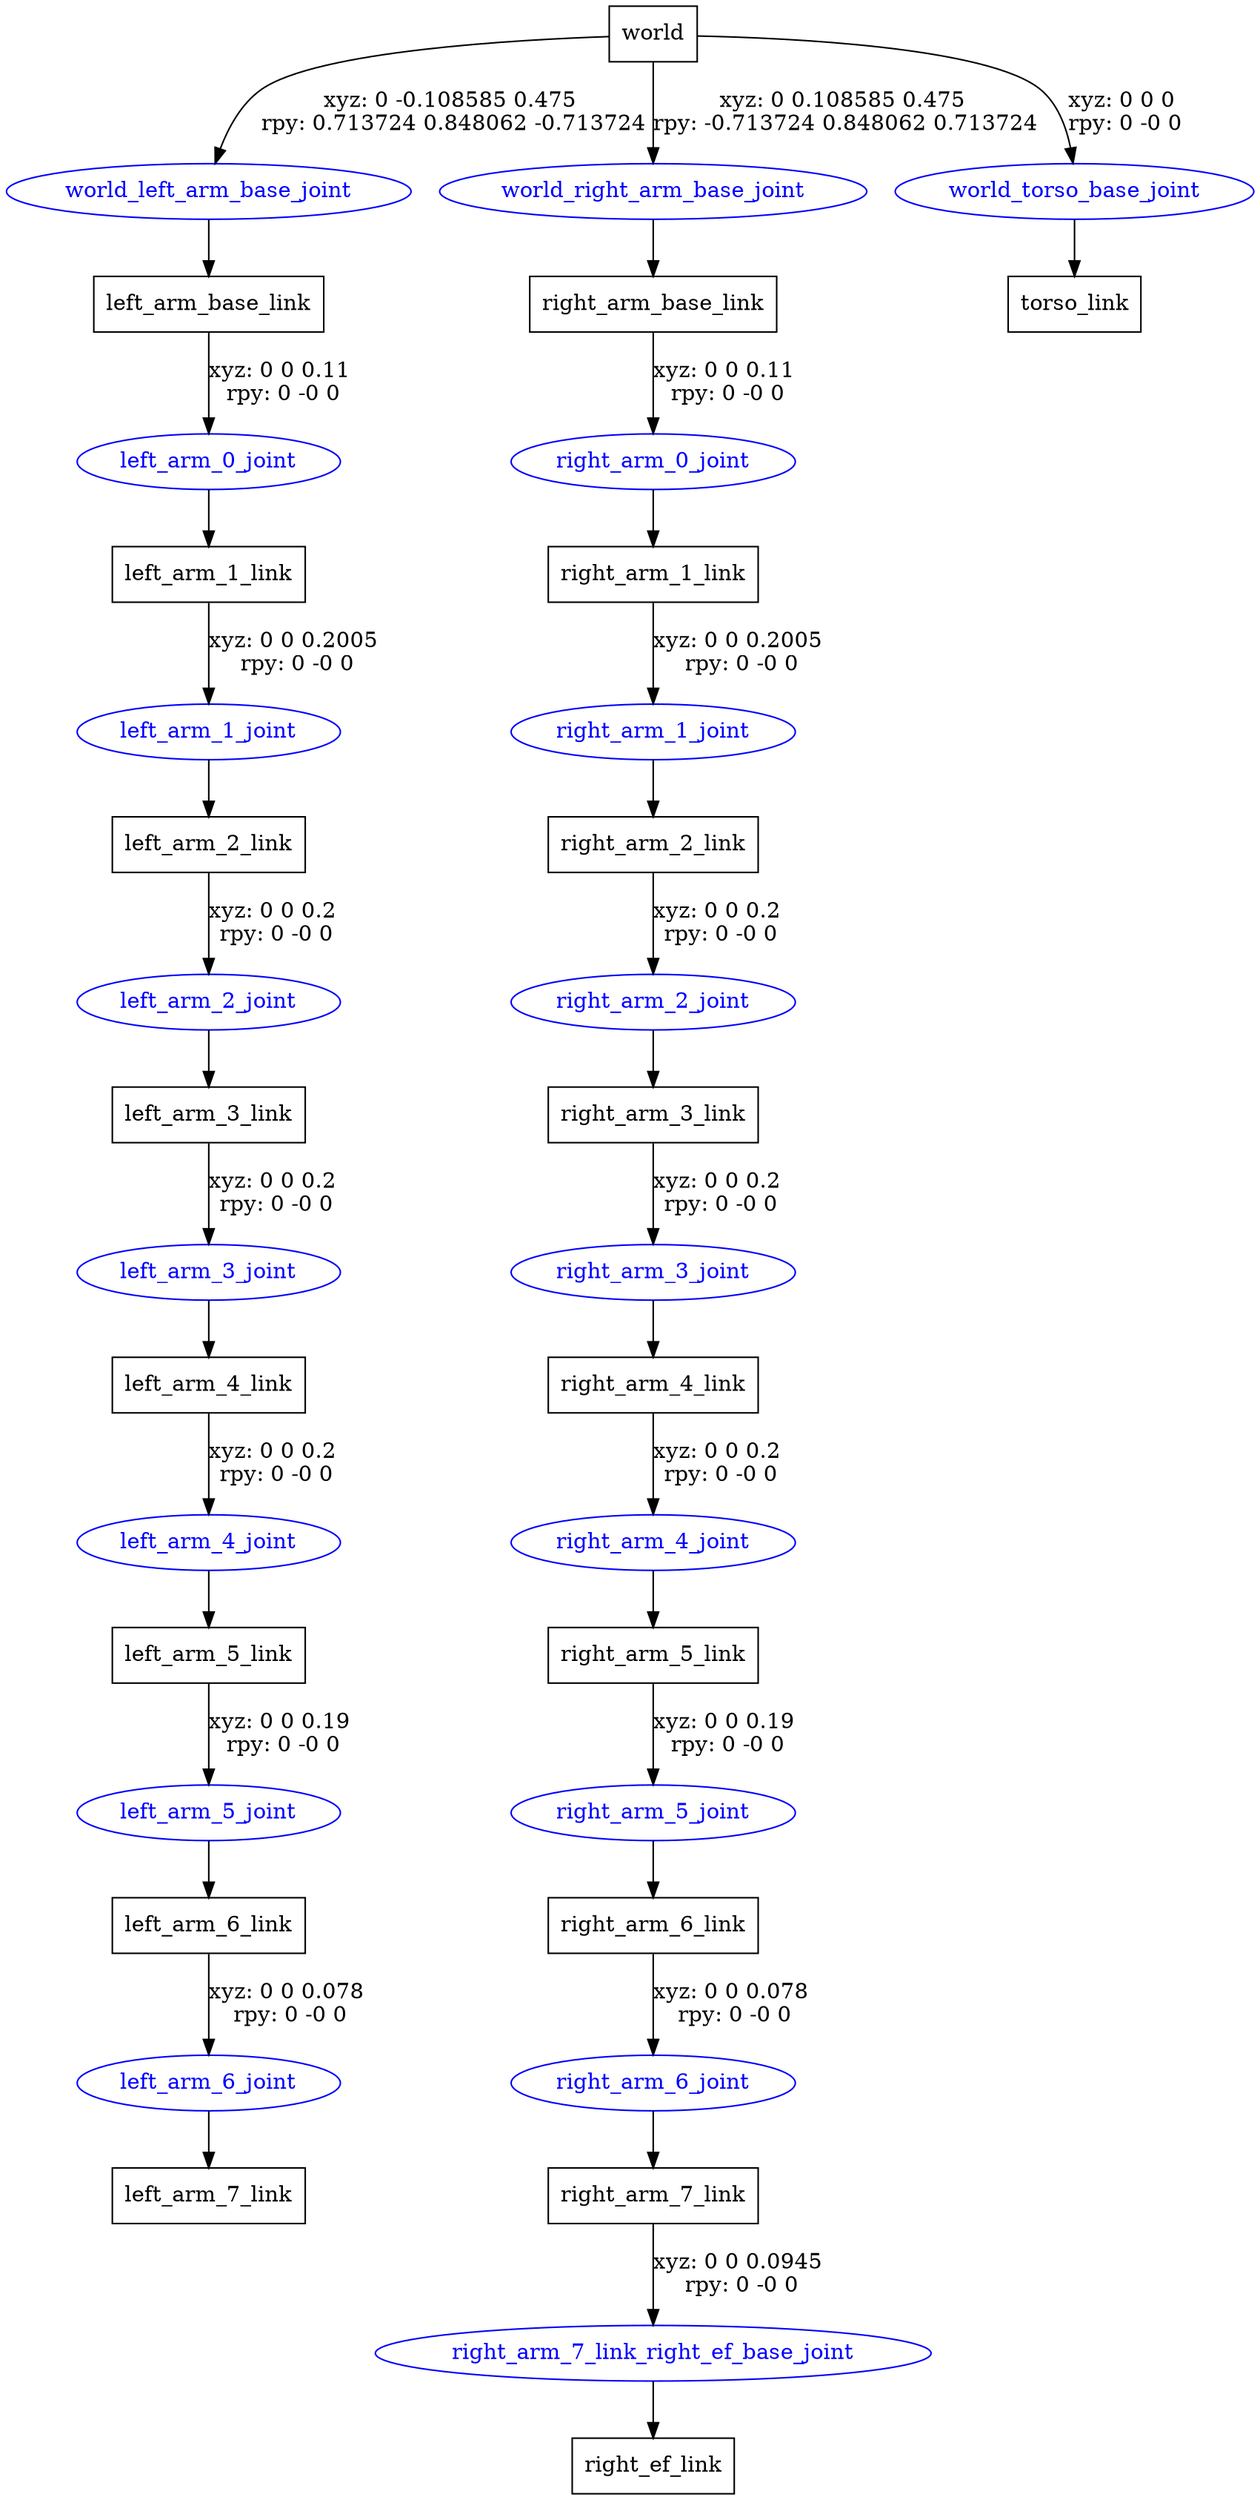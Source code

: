 digraph G {
node [shape=box];
"world" [label="world"];
"left_arm_base_link" [label="left_arm_base_link"];
"left_arm_1_link" [label="left_arm_1_link"];
"left_arm_2_link" [label="left_arm_2_link"];
"left_arm_3_link" [label="left_arm_3_link"];
"left_arm_4_link" [label="left_arm_4_link"];
"left_arm_5_link" [label="left_arm_5_link"];
"left_arm_6_link" [label="left_arm_6_link"];
"left_arm_7_link" [label="left_arm_7_link"];
"right_arm_base_link" [label="right_arm_base_link"];
"right_arm_1_link" [label="right_arm_1_link"];
"right_arm_2_link" [label="right_arm_2_link"];
"right_arm_3_link" [label="right_arm_3_link"];
"right_arm_4_link" [label="right_arm_4_link"];
"right_arm_5_link" [label="right_arm_5_link"];
"right_arm_6_link" [label="right_arm_6_link"];
"right_arm_7_link" [label="right_arm_7_link"];
"right_ef_link" [label="right_ef_link"];
"torso_link" [label="torso_link"];
node [shape=ellipse, color=blue, fontcolor=blue];
"world" -> "world_left_arm_base_joint" [label="xyz: 0 -0.108585 0.475 \nrpy: 0.713724 0.848062 -0.713724"]
"world_left_arm_base_joint" -> "left_arm_base_link"
"left_arm_base_link" -> "left_arm_0_joint" [label="xyz: 0 0 0.11 \nrpy: 0 -0 0"]
"left_arm_0_joint" -> "left_arm_1_link"
"left_arm_1_link" -> "left_arm_1_joint" [label="xyz: 0 0 0.2005 \nrpy: 0 -0 0"]
"left_arm_1_joint" -> "left_arm_2_link"
"left_arm_2_link" -> "left_arm_2_joint" [label="xyz: 0 0 0.2 \nrpy: 0 -0 0"]
"left_arm_2_joint" -> "left_arm_3_link"
"left_arm_3_link" -> "left_arm_3_joint" [label="xyz: 0 0 0.2 \nrpy: 0 -0 0"]
"left_arm_3_joint" -> "left_arm_4_link"
"left_arm_4_link" -> "left_arm_4_joint" [label="xyz: 0 0 0.2 \nrpy: 0 -0 0"]
"left_arm_4_joint" -> "left_arm_5_link"
"left_arm_5_link" -> "left_arm_5_joint" [label="xyz: 0 0 0.19 \nrpy: 0 -0 0"]
"left_arm_5_joint" -> "left_arm_6_link"
"left_arm_6_link" -> "left_arm_6_joint" [label="xyz: 0 0 0.078 \nrpy: 0 -0 0"]
"left_arm_6_joint" -> "left_arm_7_link"
"world" -> "world_right_arm_base_joint" [label="xyz: 0 0.108585 0.475 \nrpy: -0.713724 0.848062 0.713724"]
"world_right_arm_base_joint" -> "right_arm_base_link"
"right_arm_base_link" -> "right_arm_0_joint" [label="xyz: 0 0 0.11 \nrpy: 0 -0 0"]
"right_arm_0_joint" -> "right_arm_1_link"
"right_arm_1_link" -> "right_arm_1_joint" [label="xyz: 0 0 0.2005 \nrpy: 0 -0 0"]
"right_arm_1_joint" -> "right_arm_2_link"
"right_arm_2_link" -> "right_arm_2_joint" [label="xyz: 0 0 0.2 \nrpy: 0 -0 0"]
"right_arm_2_joint" -> "right_arm_3_link"
"right_arm_3_link" -> "right_arm_3_joint" [label="xyz: 0 0 0.2 \nrpy: 0 -0 0"]
"right_arm_3_joint" -> "right_arm_4_link"
"right_arm_4_link" -> "right_arm_4_joint" [label="xyz: 0 0 0.2 \nrpy: 0 -0 0"]
"right_arm_4_joint" -> "right_arm_5_link"
"right_arm_5_link" -> "right_arm_5_joint" [label="xyz: 0 0 0.19 \nrpy: 0 -0 0"]
"right_arm_5_joint" -> "right_arm_6_link"
"right_arm_6_link" -> "right_arm_6_joint" [label="xyz: 0 0 0.078 \nrpy: 0 -0 0"]
"right_arm_6_joint" -> "right_arm_7_link"
"right_arm_7_link" -> "right_arm_7_link_right_ef_base_joint" [label="xyz: 0 0 0.0945 \nrpy: 0 -0 0"]
"right_arm_7_link_right_ef_base_joint" -> "right_ef_link"
"world" -> "world_torso_base_joint" [label="xyz: 0 0 0 \nrpy: 0 -0 0"]
"world_torso_base_joint" -> "torso_link"
}
